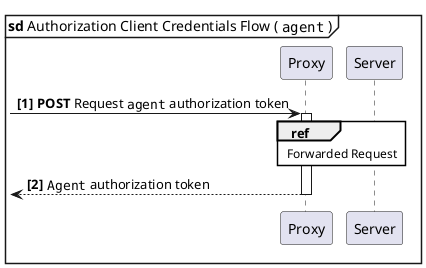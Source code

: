 @startuml
'https://plantuml.com/sequence-diagram

skinparam sequenceReferenceBackgroundColor white

mainframe **sd** Authorization Client Credentials Flow ( ""agent"" )
autonumber 1 1 "<b>[0]"

participant "Proxy" as Proxy
participant "Server" as Server

    [->     Proxy       ++  : **POST** Request ""agent"" authorization token
ref over Proxy, Server      : Forwarded Request
    [<--    Proxy       --  : ""Agent"" authorization token
@enduml
